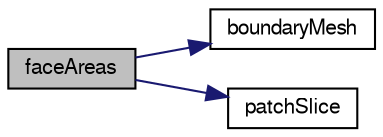digraph "faceAreas"
{
  bgcolor="transparent";
  edge [fontname="FreeSans",fontsize="10",labelfontname="FreeSans",labelfontsize="10"];
  node [fontname="FreeSans",fontsize="10",shape=record];
  rankdir="LR";
  Node5218 [label="faceAreas",height=0.2,width=0.4,color="black", fillcolor="grey75", style="filled", fontcolor="black"];
  Node5218 -> Node5219 [color="midnightblue",fontsize="10",style="solid",fontname="FreeSans"];
  Node5219 [label="boundaryMesh",height=0.2,width=0.4,color="black",URL="$a27478.html#a729e6b97bfa357ec46f60ff7f2e7779a",tooltip="Return boundaryMesh reference. "];
  Node5218 -> Node5220 [color="midnightblue",fontsize="10",style="solid",fontname="FreeSans"];
  Node5220 [label="patchSlice",height=0.2,width=0.4,color="black",URL="$a27478.html#a80f3f176bddf16c62b83cbf3d20830cd",tooltip="Slice list to patch. "];
}
